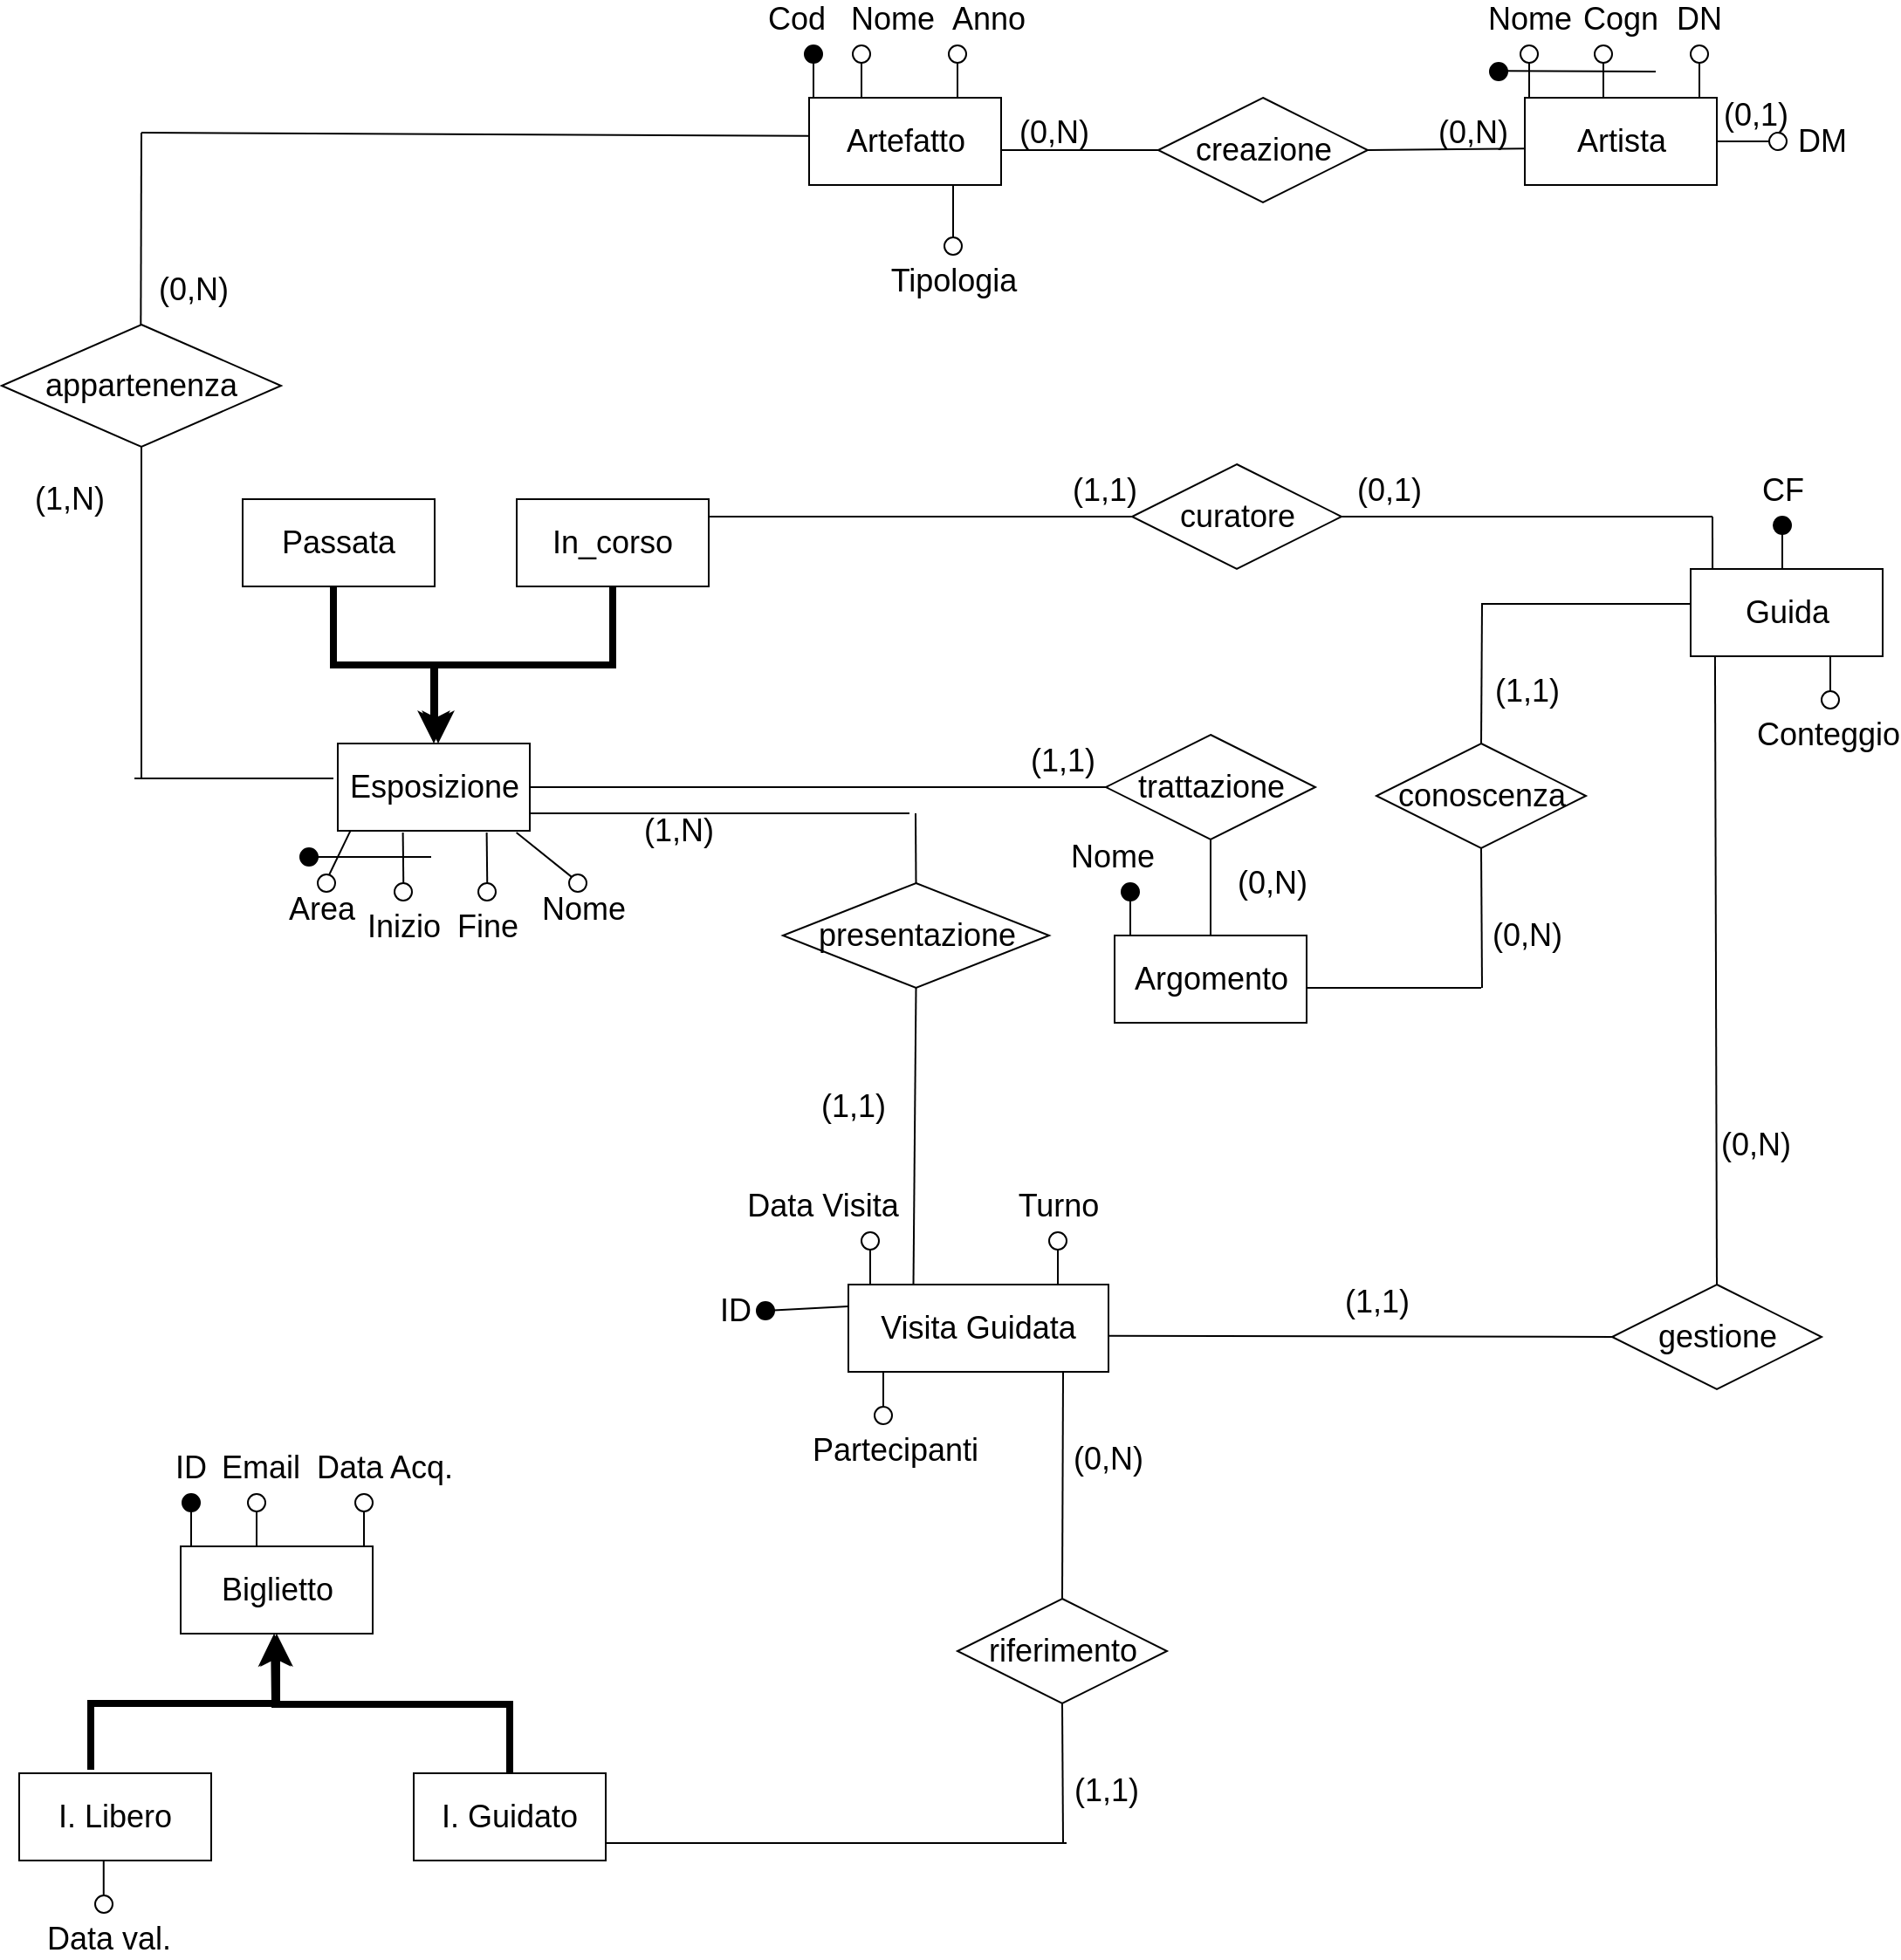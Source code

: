 <mxfile version="27.0.5">
  <diagram name="Pagina-1" id="COeQRHTQGuJaWE0zaVjj">
    <mxGraphModel dx="4198" dy="2100" grid="1" gridSize="10" guides="1" tooltips="1" connect="1" arrows="1" fold="1" page="1" pageScale="1" pageWidth="1169" pageHeight="1654" math="0" shadow="0">
      <root>
        <mxCell id="0" />
        <mxCell id="1" parent="0" />
        <mxCell id="VPmdxkoRCYv9EaFTGyUe-1" value="&lt;font style=&quot;font-size: 18px;&quot;&gt;Artefatto&lt;/font&gt;" style="whiteSpace=wrap;html=1;align=center;" parent="1" vertex="1">
          <mxGeometry x="-1847.5" y="90" width="110" height="50" as="geometry" />
        </mxCell>
        <mxCell id="VPmdxkoRCYv9EaFTGyUe-9" value="" style="endArrow=none;html=1;rounded=0;entryX=0.5;entryY=1;entryDx=0;entryDy=0;entryPerimeter=0;" parent="1" source="VPmdxkoRCYv9EaFTGyUe-26" edge="1">
          <mxGeometry width="50" height="50" relative="1" as="geometry">
            <mxPoint x="-1845" y="90" as="sourcePoint" />
            <mxPoint x="-1845" y="70" as="targetPoint" />
          </mxGeometry>
        </mxCell>
        <mxCell id="VPmdxkoRCYv9EaFTGyUe-10" value="&lt;font style=&quot;font-size: 18px;&quot;&gt;Cod&lt;/font&gt;" style="text;html=1;align=center;verticalAlign=middle;whiteSpace=wrap;rounded=0;" parent="1" vertex="1">
          <mxGeometry x="-1877.5" y="40" width="45" height="10" as="geometry" />
        </mxCell>
        <mxCell id="VPmdxkoRCYv9EaFTGyUe-11" value="" style="verticalLabelPosition=bottom;verticalAlign=top;html=1;shape=mxgraph.flowchart.on-page_reference;" parent="1" vertex="1">
          <mxGeometry x="-1822.5" y="60" width="10" height="10" as="geometry" />
        </mxCell>
        <mxCell id="VPmdxkoRCYv9EaFTGyUe-12" value="" style="endArrow=none;html=1;rounded=0;entryX=0.5;entryY=1;entryDx=0;entryDy=0;entryPerimeter=0;" parent="1" target="VPmdxkoRCYv9EaFTGyUe-11" edge="1">
          <mxGeometry width="50" height="50" relative="1" as="geometry">
            <mxPoint x="-1817.5" y="90" as="sourcePoint" />
            <mxPoint x="-1772.5" y="70" as="targetPoint" />
          </mxGeometry>
        </mxCell>
        <mxCell id="VPmdxkoRCYv9EaFTGyUe-13" value="&lt;font style=&quot;font-size: 18px;&quot;&gt;Nome&lt;/font&gt;" style="text;html=1;align=center;verticalAlign=middle;whiteSpace=wrap;rounded=0;" parent="1" vertex="1">
          <mxGeometry x="-1822.5" y="40" width="45" height="10" as="geometry" />
        </mxCell>
        <mxCell id="VPmdxkoRCYv9EaFTGyUe-14" value="" style="verticalLabelPosition=bottom;verticalAlign=top;html=1;shape=mxgraph.flowchart.on-page_reference;" parent="1" vertex="1">
          <mxGeometry x="-1767.5" y="60" width="10" height="10" as="geometry" />
        </mxCell>
        <mxCell id="VPmdxkoRCYv9EaFTGyUe-15" value="" style="endArrow=none;html=1;rounded=0;entryX=0.5;entryY=1;entryDx=0;entryDy=0;entryPerimeter=0;" parent="1" target="VPmdxkoRCYv9EaFTGyUe-14" edge="1">
          <mxGeometry width="50" height="50" relative="1" as="geometry">
            <mxPoint x="-1762.5" y="90" as="sourcePoint" />
            <mxPoint x="-1717.5" y="70" as="targetPoint" />
          </mxGeometry>
        </mxCell>
        <mxCell id="VPmdxkoRCYv9EaFTGyUe-16" value="&lt;font style=&quot;font-size: 18px;&quot;&gt;Anno&lt;/font&gt;" style="text;html=1;align=center;verticalAlign=middle;whiteSpace=wrap;rounded=0;" parent="1" vertex="1">
          <mxGeometry x="-1767.5" y="40" width="45" height="10" as="geometry" />
        </mxCell>
        <mxCell id="VPmdxkoRCYv9EaFTGyUe-28" value="" style="endArrow=none;html=1;rounded=0;entryX=0.5;entryY=1;entryDx=0;entryDy=0;entryPerimeter=0;" parent="1" target="VPmdxkoRCYv9EaFTGyUe-26" edge="1">
          <mxGeometry width="50" height="50" relative="1" as="geometry">
            <mxPoint x="-1845" y="90" as="sourcePoint" />
            <mxPoint x="-1845" y="70" as="targetPoint" />
          </mxGeometry>
        </mxCell>
        <mxCell id="VPmdxkoRCYv9EaFTGyUe-26" value="" style="verticalLabelPosition=bottom;verticalAlign=top;html=1;shape=mxgraph.flowchart.on-page_reference;fillColor=#000000;" parent="1" vertex="1">
          <mxGeometry x="-1850" y="60" width="10" height="10" as="geometry" />
        </mxCell>
        <mxCell id="VPmdxkoRCYv9EaFTGyUe-29" value="&lt;font style=&quot;font-size: 18px;&quot;&gt;Artista&lt;/font&gt;" style="whiteSpace=wrap;html=1;align=center;" parent="1" vertex="1">
          <mxGeometry x="-1437.5" y="90" width="110" height="50" as="geometry" />
        </mxCell>
        <mxCell id="VPmdxkoRCYv9EaFTGyUe-30" value="" style="endArrow=none;html=1;rounded=0;entryX=0.5;entryY=1;entryDx=0;entryDy=0;entryPerimeter=0;" parent="1" source="VPmdxkoRCYv9EaFTGyUe-39" edge="1">
          <mxGeometry width="50" height="50" relative="1" as="geometry">
            <mxPoint x="-1435" y="90" as="sourcePoint" />
            <mxPoint x="-1435" y="70" as="targetPoint" />
          </mxGeometry>
        </mxCell>
        <mxCell id="VPmdxkoRCYv9EaFTGyUe-31" value="&lt;font style=&quot;font-size: 18px;&quot;&gt;Nome&lt;/font&gt;" style="text;html=1;align=center;verticalAlign=middle;whiteSpace=wrap;rounded=0;" parent="1" vertex="1">
          <mxGeometry x="-1457.5" y="40" width="45" height="10" as="geometry" />
        </mxCell>
        <mxCell id="VPmdxkoRCYv9EaFTGyUe-32" value="" style="verticalLabelPosition=bottom;verticalAlign=top;html=1;shape=mxgraph.flowchart.on-page_reference;" parent="1" vertex="1">
          <mxGeometry x="-1397.5" y="60" width="10" height="10" as="geometry" />
        </mxCell>
        <mxCell id="VPmdxkoRCYv9EaFTGyUe-33" value="" style="endArrow=none;html=1;rounded=0;entryX=0.5;entryY=1;entryDx=0;entryDy=0;entryPerimeter=0;" parent="1" target="VPmdxkoRCYv9EaFTGyUe-32" edge="1">
          <mxGeometry width="50" height="50" relative="1" as="geometry">
            <mxPoint x="-1392.5" y="90" as="sourcePoint" />
            <mxPoint x="-1347.5" y="70" as="targetPoint" />
          </mxGeometry>
        </mxCell>
        <mxCell id="VPmdxkoRCYv9EaFTGyUe-34" value="&lt;font style=&quot;font-size: 18px;&quot;&gt;Cogn&lt;/font&gt;" style="text;html=1;align=center;verticalAlign=middle;whiteSpace=wrap;rounded=0;" parent="1" vertex="1">
          <mxGeometry x="-1405" y="40" width="45" height="10" as="geometry" />
        </mxCell>
        <mxCell id="VPmdxkoRCYv9EaFTGyUe-35" value="" style="verticalLabelPosition=bottom;verticalAlign=top;html=1;shape=mxgraph.flowchart.on-page_reference;" parent="1" vertex="1">
          <mxGeometry x="-1342.5" y="60" width="10" height="10" as="geometry" />
        </mxCell>
        <mxCell id="VPmdxkoRCYv9EaFTGyUe-36" value="" style="endArrow=none;html=1;rounded=0;entryX=0.5;entryY=1;entryDx=0;entryDy=0;entryPerimeter=0;" parent="1" target="VPmdxkoRCYv9EaFTGyUe-35" edge="1">
          <mxGeometry width="50" height="50" relative="1" as="geometry">
            <mxPoint x="-1337.5" y="90" as="sourcePoint" />
            <mxPoint x="-1292.5" y="70" as="targetPoint" />
          </mxGeometry>
        </mxCell>
        <mxCell id="VPmdxkoRCYv9EaFTGyUe-37" value="&lt;font style=&quot;font-size: 18px;&quot;&gt;DN&lt;/font&gt;" style="text;html=1;align=center;verticalAlign=middle;whiteSpace=wrap;rounded=0;" parent="1" vertex="1">
          <mxGeometry x="-1360" y="40" width="45" height="10" as="geometry" />
        </mxCell>
        <mxCell id="VPmdxkoRCYv9EaFTGyUe-38" value="" style="endArrow=none;html=1;rounded=0;entryX=0.5;entryY=1;entryDx=0;entryDy=0;entryPerimeter=0;" parent="1" target="VPmdxkoRCYv9EaFTGyUe-39" edge="1">
          <mxGeometry width="50" height="50" relative="1" as="geometry">
            <mxPoint x="-1435" y="90" as="sourcePoint" />
            <mxPoint x="-1435" y="70" as="targetPoint" />
          </mxGeometry>
        </mxCell>
        <mxCell id="VPmdxkoRCYv9EaFTGyUe-39" value="" style="verticalLabelPosition=bottom;verticalAlign=top;html=1;shape=mxgraph.flowchart.on-page_reference;fillColor=#FFFFFF;" parent="1" vertex="1">
          <mxGeometry x="-1440" y="60" width="10" height="10" as="geometry" />
        </mxCell>
        <mxCell id="VPmdxkoRCYv9EaFTGyUe-52" value="" style="endArrow=none;html=1;rounded=0;exitX=1;exitY=0.5;exitDx=0;exitDy=0;" parent="1" source="VPmdxkoRCYv9EaFTGyUe-51" edge="1">
          <mxGeometry width="50" height="50" relative="1" as="geometry">
            <mxPoint x="-1275" y="120" as="sourcePoint" />
            <mxPoint x="-1297.5" y="115" as="targetPoint" />
          </mxGeometry>
        </mxCell>
        <mxCell id="VPmdxkoRCYv9EaFTGyUe-53" value="&lt;font style=&quot;font-size: 18px;&quot;&gt;DM&lt;/font&gt;" style="text;html=1;align=center;verticalAlign=middle;whiteSpace=wrap;rounded=0;" parent="1" vertex="1">
          <mxGeometry x="-1287.5" y="110" width="40" height="10" as="geometry" />
        </mxCell>
        <mxCell id="VPmdxkoRCYv9EaFTGyUe-54" value="" style="endArrow=none;html=1;rounded=0;exitX=1;exitY=0.5;exitDx=0;exitDy=0;" parent="1" source="VPmdxkoRCYv9EaFTGyUe-29" target="VPmdxkoRCYv9EaFTGyUe-51" edge="1">
          <mxGeometry width="50" height="50" relative="1" as="geometry">
            <mxPoint x="-1327.5" y="115" as="sourcePoint" />
            <mxPoint x="-1297.5" y="115" as="targetPoint" />
          </mxGeometry>
        </mxCell>
        <mxCell id="VPmdxkoRCYv9EaFTGyUe-51" value="" style="verticalLabelPosition=bottom;verticalAlign=top;html=1;shape=mxgraph.flowchart.on-page_reference;" parent="1" vertex="1">
          <mxGeometry x="-1297.5" y="110" width="10" height="10" as="geometry" />
        </mxCell>
        <mxCell id="VPmdxkoRCYv9EaFTGyUe-55" value="" style="endArrow=none;html=1;rounded=0;" parent="1" edge="1">
          <mxGeometry width="50" height="50" relative="1" as="geometry">
            <mxPoint x="-1448.75" y="74.58" as="sourcePoint" />
            <mxPoint x="-1362.5" y="75" as="targetPoint" />
          </mxGeometry>
        </mxCell>
        <mxCell id="VPmdxkoRCYv9EaFTGyUe-56" value="" style="verticalLabelPosition=bottom;verticalAlign=top;html=1;shape=mxgraph.flowchart.on-page_reference;fillColor=#000000;" parent="1" vertex="1">
          <mxGeometry x="-1457.5" y="70" width="10" height="10" as="geometry" />
        </mxCell>
        <mxCell id="VPmdxkoRCYv9EaFTGyUe-57" value="" style="endArrow=none;html=1;rounded=0;entryX=0;entryY=0.5;entryDx=0;entryDy=0;" parent="1" target="VPmdxkoRCYv9EaFTGyUe-59" edge="1">
          <mxGeometry width="50" height="50" relative="1" as="geometry">
            <mxPoint x="-1737.5" y="120" as="sourcePoint" />
            <mxPoint x="-1647.5" y="120" as="targetPoint" />
          </mxGeometry>
        </mxCell>
        <mxCell id="VPmdxkoRCYv9EaFTGyUe-58" value="" style="endArrow=none;html=1;rounded=0;exitX=1;exitY=0.5;exitDx=0;exitDy=0;" parent="1" source="VPmdxkoRCYv9EaFTGyUe-59" edge="1">
          <mxGeometry width="50" height="50" relative="1" as="geometry">
            <mxPoint x="-1527.5" y="119" as="sourcePoint" />
            <mxPoint x="-1437.5" y="119.17" as="targetPoint" />
          </mxGeometry>
        </mxCell>
        <mxCell id="VPmdxkoRCYv9EaFTGyUe-59" value="&lt;font style=&quot;font-size: 18px;&quot;&gt;creazione&lt;/font&gt;" style="shape=rhombus;perimeter=rhombusPerimeter;whiteSpace=wrap;html=1;align=center;" parent="1" vertex="1">
          <mxGeometry x="-1647.5" y="90" width="120" height="60" as="geometry" />
        </mxCell>
        <mxCell id="VPmdxkoRCYv9EaFTGyUe-70" value="&lt;font style=&quot;font-size: 18px;&quot;&gt;(0,N)&lt;/font&gt;" style="text;html=1;align=center;verticalAlign=middle;whiteSpace=wrap;rounded=0;" parent="1" vertex="1">
          <mxGeometry x="-1727.5" y="100" width="40" height="20" as="geometry" />
        </mxCell>
        <mxCell id="VPmdxkoRCYv9EaFTGyUe-71" value="&lt;font style=&quot;font-size: 18px;&quot;&gt;(0,N)&lt;/font&gt;" style="text;html=1;align=center;verticalAlign=middle;whiteSpace=wrap;rounded=0;" parent="1" vertex="1">
          <mxGeometry x="-1487.5" y="100" width="40" height="20" as="geometry" />
        </mxCell>
        <mxCell id="VPmdxkoRCYv9EaFTGyUe-138" value="&lt;span style=&quot;font-size: 18px;&quot;&gt;Esposizione&lt;/span&gt;" style="whiteSpace=wrap;html=1;align=center;" parent="1" vertex="1">
          <mxGeometry x="-2117.5" y="460" width="110" height="50" as="geometry" />
        </mxCell>
        <mxCell id="VPmdxkoRCYv9EaFTGyUe-184" value="" style="endArrow=none;html=1;rounded=0;entryX=0.617;entryY=-0.019;entryDx=0;entryDy=0;entryPerimeter=0;" parent="1" edge="1">
          <mxGeometry width="50" height="50" relative="1" as="geometry">
            <mxPoint x="-2080.196" y="510.95" as="sourcePoint" />
            <mxPoint x="-2079.88" y="540" as="targetPoint" />
          </mxGeometry>
        </mxCell>
        <mxCell id="VPmdxkoRCYv9EaFTGyUe-186" value="" style="verticalLabelPosition=bottom;verticalAlign=top;html=1;shape=mxgraph.flowchart.on-page_reference;fillColor=#FFFFFF;" parent="1" vertex="1">
          <mxGeometry x="-2085" y="540" width="10" height="10" as="geometry" />
        </mxCell>
        <mxCell id="VPmdxkoRCYv9EaFTGyUe-207" value="" style="endArrow=none;html=1;rounded=0;entryX=0.5;entryY=1;entryDx=0;entryDy=0;entryPerimeter=0;" parent="1" source="VPmdxkoRCYv9EaFTGyUe-216" edge="1">
          <mxGeometry width="50" height="50" relative="1" as="geometry">
            <mxPoint x="-1290" y="360" as="sourcePoint" />
            <mxPoint x="-1290" y="340" as="targetPoint" />
          </mxGeometry>
        </mxCell>
        <mxCell id="VPmdxkoRCYv9EaFTGyUe-208" value="&lt;span style=&quot;font-size: 18px;&quot;&gt;CF&lt;/span&gt;" style="text;html=1;align=center;verticalAlign=middle;whiteSpace=wrap;rounded=0;" parent="1" vertex="1">
          <mxGeometry x="-1312.5" y="310" width="45" height="10" as="geometry" />
        </mxCell>
        <mxCell id="VPmdxkoRCYv9EaFTGyUe-215" value="" style="endArrow=none;html=1;rounded=0;entryX=0.5;entryY=1;entryDx=0;entryDy=0;entryPerimeter=0;" parent="1" target="VPmdxkoRCYv9EaFTGyUe-216" edge="1">
          <mxGeometry width="50" height="50" relative="1" as="geometry">
            <mxPoint x="-1290" y="360" as="sourcePoint" />
            <mxPoint x="-1290" y="340" as="targetPoint" />
          </mxGeometry>
        </mxCell>
        <mxCell id="VPmdxkoRCYv9EaFTGyUe-216" value="" style="verticalLabelPosition=bottom;verticalAlign=top;html=1;shape=mxgraph.flowchart.on-page_reference;fillColor=#000000;" parent="1" vertex="1">
          <mxGeometry x="-1295" y="330" width="10" height="10" as="geometry" />
        </mxCell>
        <mxCell id="VPmdxkoRCYv9EaFTGyUe-228" value="&lt;span style=&quot;font-size: 18px;&quot;&gt;Guida&lt;/span&gt;" style="whiteSpace=wrap;html=1;align=center;" parent="1" vertex="1">
          <mxGeometry x="-1342.5" y="360" width="110" height="50" as="geometry" />
        </mxCell>
        <mxCell id="VPmdxkoRCYv9EaFTGyUe-236" value="" style="verticalLabelPosition=bottom;verticalAlign=top;html=1;shape=mxgraph.flowchart.on-page_reference;" parent="1" vertex="1">
          <mxGeometry x="-1267.5" y="430" width="10" height="10" as="geometry" />
        </mxCell>
        <mxCell id="VPmdxkoRCYv9EaFTGyUe-237" value="" style="endArrow=none;html=1;rounded=0;entryX=0.5;entryY=0;entryDx=0;entryDy=0;entryPerimeter=0;" parent="1" target="VPmdxkoRCYv9EaFTGyUe-236" edge="1">
          <mxGeometry width="50" height="50" relative="1" as="geometry">
            <mxPoint x="-1262.5" y="410" as="sourcePoint" />
            <mxPoint x="-1216.5" y="440" as="targetPoint" />
          </mxGeometry>
        </mxCell>
        <mxCell id="VPmdxkoRCYv9EaFTGyUe-238" value="&lt;span style=&quot;font-size: 18px;&quot;&gt;Conteggio&lt;/span&gt;" style="text;html=1;align=center;verticalAlign=middle;whiteSpace=wrap;rounded=0;" parent="1" vertex="1">
          <mxGeometry x="-1286.5" y="450" width="45" height="10" as="geometry" />
        </mxCell>
        <mxCell id="VPmdxkoRCYv9EaFTGyUe-243" value="&lt;span style=&quot;font-size: 18px;&quot;&gt;Argomento&lt;/span&gt;" style="whiteSpace=wrap;html=1;align=center;" parent="1" vertex="1">
          <mxGeometry x="-1672.5" y="570" width="110" height="50" as="geometry" />
        </mxCell>
        <mxCell id="VPmdxkoRCYv9EaFTGyUe-246" value="" style="verticalLabelPosition=bottom;verticalAlign=top;html=1;shape=mxgraph.flowchart.on-page_reference;fillColor=#000000;" parent="1" vertex="1">
          <mxGeometry x="-1668.5" y="540" width="10" height="10" as="geometry" />
        </mxCell>
        <mxCell id="VPmdxkoRCYv9EaFTGyUe-247" value="" style="endArrow=none;html=1;rounded=0;entryX=0.5;entryY=1;entryDx=0;entryDy=0;entryPerimeter=0;" parent="1" target="VPmdxkoRCYv9EaFTGyUe-246" edge="1">
          <mxGeometry width="50" height="50" relative="1" as="geometry">
            <mxPoint x="-1663.5" y="570" as="sourcePoint" />
            <mxPoint x="-1618.5" y="550" as="targetPoint" />
          </mxGeometry>
        </mxCell>
        <mxCell id="VPmdxkoRCYv9EaFTGyUe-248" value="&lt;font style=&quot;font-size: 18px;&quot;&gt;Nome&lt;/font&gt;" style="text;html=1;align=center;verticalAlign=middle;whiteSpace=wrap;rounded=0;" parent="1" vertex="1">
          <mxGeometry x="-1696.5" y="520" width="45" height="10" as="geometry" />
        </mxCell>
        <mxCell id="VPmdxkoRCYv9EaFTGyUe-258" value="" style="endArrow=none;html=1;rounded=0;entryX=0;entryY=0.5;entryDx=0;entryDy=0;exitX=1;exitY=0.5;exitDx=0;exitDy=0;" parent="1" source="VPmdxkoRCYv9EaFTGyUe-138" target="VPmdxkoRCYv9EaFTGyUe-260" edge="1">
          <mxGeometry width="50" height="50" relative="1" as="geometry">
            <mxPoint x="-1972.5" y="600" as="sourcePoint" />
            <mxPoint x="-1882.5" y="600" as="targetPoint" />
          </mxGeometry>
        </mxCell>
        <mxCell id="VPmdxkoRCYv9EaFTGyUe-259" value="" style="endArrow=none;html=1;rounded=0;exitX=0.5;exitY=1;exitDx=0;exitDy=0;entryX=0.5;entryY=0;entryDx=0;entryDy=0;" parent="1" source="VPmdxkoRCYv9EaFTGyUe-260" target="VPmdxkoRCYv9EaFTGyUe-243" edge="1">
          <mxGeometry width="50" height="50" relative="1" as="geometry">
            <mxPoint x="-1762.5" y="599" as="sourcePoint" />
            <mxPoint x="-1672.5" y="600" as="targetPoint" />
          </mxGeometry>
        </mxCell>
        <mxCell id="VPmdxkoRCYv9EaFTGyUe-260" value="&lt;span style=&quot;font-size: 18px;&quot;&gt;trattazione&lt;/span&gt;" style="shape=rhombus;perimeter=rhombusPerimeter;whiteSpace=wrap;html=1;align=center;" parent="1" vertex="1">
          <mxGeometry x="-1677.5" y="455" width="120" height="60" as="geometry" />
        </mxCell>
        <mxCell id="VPmdxkoRCYv9EaFTGyUe-261" value="&lt;font style=&quot;font-size: 18px;&quot;&gt;(1,1)&lt;/font&gt;" style="text;html=1;align=center;verticalAlign=middle;whiteSpace=wrap;rounded=0;" parent="1" vertex="1">
          <mxGeometry x="-1722.5" y="460" width="40" height="20" as="geometry" />
        </mxCell>
        <mxCell id="VPmdxkoRCYv9EaFTGyUe-262" value="&lt;font style=&quot;font-size: 18px;&quot;&gt;(0,N)&lt;/font&gt;" style="text;html=1;align=center;verticalAlign=middle;whiteSpace=wrap;rounded=0;" parent="1" vertex="1">
          <mxGeometry x="-1602.5" y="530" width="40" height="20" as="geometry" />
        </mxCell>
        <mxCell id="VPmdxkoRCYv9EaFTGyUe-263" value="&lt;span style=&quot;font-size: 18px;&quot;&gt;conoscenza&lt;/span&gt;" style="shape=rhombus;perimeter=rhombusPerimeter;whiteSpace=wrap;html=1;align=center;" parent="1" vertex="1">
          <mxGeometry x="-1522.5" y="460" width="120" height="60" as="geometry" />
        </mxCell>
        <mxCell id="VPmdxkoRCYv9EaFTGyUe-264" value="" style="endArrow=none;html=1;rounded=0;exitX=0.5;exitY=0;exitDx=0;exitDy=0;" parent="1" source="VPmdxkoRCYv9EaFTGyUe-263" edge="1">
          <mxGeometry width="50" height="50" relative="1" as="geometry">
            <mxPoint x="-1514" y="400" as="sourcePoint" />
            <mxPoint x="-1462" y="380" as="targetPoint" />
          </mxGeometry>
        </mxCell>
        <mxCell id="VPmdxkoRCYv9EaFTGyUe-265" value="&lt;font style=&quot;font-size: 18px;&quot;&gt;(1,1)&lt;/font&gt;" style="text;html=1;align=center;verticalAlign=middle;whiteSpace=wrap;rounded=0;" parent="1" vertex="1">
          <mxGeometry x="-1456.5" y="420" width="40" height="20" as="geometry" />
        </mxCell>
        <mxCell id="VPmdxkoRCYv9EaFTGyUe-266" value="" style="endArrow=none;html=1;rounded=0;exitX=0.5;exitY=0;exitDx=0;exitDy=0;entryX=0.5;entryY=1;entryDx=0;entryDy=0;" parent="1" target="VPmdxkoRCYv9EaFTGyUe-263" edge="1">
          <mxGeometry width="50" height="50" relative="1" as="geometry">
            <mxPoint x="-1462" y="600" as="sourcePoint" />
            <mxPoint x="-1462" y="520" as="targetPoint" />
          </mxGeometry>
        </mxCell>
        <mxCell id="VPmdxkoRCYv9EaFTGyUe-267" value="&lt;font style=&quot;font-size: 18px;&quot;&gt;(0,N)&lt;/font&gt;" style="text;html=1;align=center;verticalAlign=middle;whiteSpace=wrap;rounded=0;" parent="1" vertex="1">
          <mxGeometry x="-1456.5" y="560" width="40" height="20" as="geometry" />
        </mxCell>
        <mxCell id="VPmdxkoRCYv9EaFTGyUe-268" value="" style="endArrow=none;html=1;rounded=0;" parent="1" edge="1">
          <mxGeometry width="50" height="50" relative="1" as="geometry">
            <mxPoint x="-1462.5" y="380" as="sourcePoint" />
            <mxPoint x="-1342.5" y="380" as="targetPoint" />
          </mxGeometry>
        </mxCell>
        <mxCell id="VPmdxkoRCYv9EaFTGyUe-269" value="" style="endArrow=none;html=1;rounded=0;" parent="1" edge="1">
          <mxGeometry width="50" height="50" relative="1" as="geometry">
            <mxPoint x="-1562.5" y="600" as="sourcePoint" />
            <mxPoint x="-1462.5" y="600" as="targetPoint" />
          </mxGeometry>
        </mxCell>
        <mxCell id="VPmdxkoRCYv9EaFTGyUe-277" value="&lt;span style=&quot;font-size: 18px;&quot;&gt;Visita Guidata&lt;/span&gt;" style="whiteSpace=wrap;html=1;align=center;" parent="1" vertex="1">
          <mxGeometry x="-1825" y="770" width="149" height="50" as="geometry" />
        </mxCell>
        <mxCell id="VPmdxkoRCYv9EaFTGyUe-280" value="" style="verticalLabelPosition=bottom;verticalAlign=top;html=1;shape=mxgraph.flowchart.on-page_reference;" parent="1" vertex="1">
          <mxGeometry x="-1817.5" y="740" width="10" height="10" as="geometry" />
        </mxCell>
        <mxCell id="VPmdxkoRCYv9EaFTGyUe-281" value="" style="endArrow=none;html=1;rounded=0;entryX=0.5;entryY=1;entryDx=0;entryDy=0;entryPerimeter=0;" parent="1" target="VPmdxkoRCYv9EaFTGyUe-280" edge="1">
          <mxGeometry width="50" height="50" relative="1" as="geometry">
            <mxPoint x="-1812.5" y="770" as="sourcePoint" />
            <mxPoint x="-1767.5" y="750" as="targetPoint" />
          </mxGeometry>
        </mxCell>
        <mxCell id="VPmdxkoRCYv9EaFTGyUe-282" value="&lt;font style=&quot;font-size: 18px;&quot;&gt;Data Visita&lt;/font&gt;" style="text;html=1;align=center;verticalAlign=middle;whiteSpace=wrap;rounded=0;" parent="1" vertex="1">
          <mxGeometry x="-1886" y="720" width="92.5" height="10" as="geometry" />
        </mxCell>
        <mxCell id="VPmdxkoRCYv9EaFTGyUe-283" value="" style="verticalLabelPosition=bottom;verticalAlign=top;html=1;shape=mxgraph.flowchart.on-page_reference;" parent="1" vertex="1">
          <mxGeometry x="-1710" y="740" width="10" height="10" as="geometry" />
        </mxCell>
        <mxCell id="VPmdxkoRCYv9EaFTGyUe-284" value="" style="endArrow=none;html=1;rounded=0;entryX=0.5;entryY=1;entryDx=0;entryDy=0;entryPerimeter=0;" parent="1" target="VPmdxkoRCYv9EaFTGyUe-283" edge="1">
          <mxGeometry width="50" height="50" relative="1" as="geometry">
            <mxPoint x="-1705" y="770" as="sourcePoint" />
            <mxPoint x="-1660" y="750" as="targetPoint" />
          </mxGeometry>
        </mxCell>
        <mxCell id="VPmdxkoRCYv9EaFTGyUe-285" value="&lt;span style=&quot;font-size: 18px;&quot;&gt;Turno&lt;/span&gt;" style="text;html=1;align=center;verticalAlign=middle;whiteSpace=wrap;rounded=0;" parent="1" vertex="1">
          <mxGeometry x="-1727.5" y="720" width="45" height="10" as="geometry" />
        </mxCell>
        <mxCell id="VPmdxkoRCYv9EaFTGyUe-288" value="" style="verticalLabelPosition=bottom;verticalAlign=top;html=1;shape=mxgraph.flowchart.on-page_reference;" parent="1" vertex="1">
          <mxGeometry x="-1810" y="840" width="10" height="10" as="geometry" />
        </mxCell>
        <mxCell id="VPmdxkoRCYv9EaFTGyUe-289" value="" style="endArrow=none;html=1;rounded=0;entryX=0.5;entryY=0;entryDx=0;entryDy=0;entryPerimeter=0;" parent="1" target="VPmdxkoRCYv9EaFTGyUe-288" edge="1">
          <mxGeometry width="50" height="50" relative="1" as="geometry">
            <mxPoint x="-1805" y="820" as="sourcePoint" />
            <mxPoint x="-1760" y="850" as="targetPoint" />
          </mxGeometry>
        </mxCell>
        <mxCell id="VPmdxkoRCYv9EaFTGyUe-290" value="&lt;span style=&quot;font-size: 18px;&quot;&gt;Partecipanti&lt;/span&gt;" style="text;html=1;align=center;verticalAlign=middle;whiteSpace=wrap;rounded=0;" parent="1" vertex="1">
          <mxGeometry x="-1852.5" y="860" width="107.5" height="10" as="geometry" />
        </mxCell>
        <mxCell id="VPmdxkoRCYv9EaFTGyUe-291" value="&lt;font style=&quot;font-size: 18px;&quot;&gt;gestione&lt;/font&gt;" style="shape=rhombus;perimeter=rhombusPerimeter;whiteSpace=wrap;html=1;align=center;" parent="1" vertex="1">
          <mxGeometry x="-1387.5" y="770" width="120" height="60" as="geometry" />
        </mxCell>
        <mxCell id="VPmdxkoRCYv9EaFTGyUe-292" value="" style="endArrow=none;html=1;rounded=0;exitX=0.5;exitY=0;exitDx=0;exitDy=0;entryX=0.127;entryY=1.004;entryDx=0;entryDy=0;entryPerimeter=0;" parent="1" source="VPmdxkoRCYv9EaFTGyUe-291" target="VPmdxkoRCYv9EaFTGyUe-228" edge="1">
          <mxGeometry width="50" height="50" relative="1" as="geometry">
            <mxPoint x="-1379" y="670" as="sourcePoint" />
            <mxPoint x="-1327" y="650" as="targetPoint" />
          </mxGeometry>
        </mxCell>
        <mxCell id="VPmdxkoRCYv9EaFTGyUe-293" value="&lt;span style=&quot;font-size: 18px;&quot;&gt;(0,N)&lt;/span&gt;" style="text;html=1;align=center;verticalAlign=middle;whiteSpace=wrap;rounded=0;" parent="1" vertex="1">
          <mxGeometry x="-1325" y="680" width="40" height="20" as="geometry" />
        </mxCell>
        <mxCell id="VPmdxkoRCYv9EaFTGyUe-294" value="" style="endArrow=none;html=1;rounded=0;entryX=0;entryY=0.5;entryDx=0;entryDy=0;exitX=0.998;exitY=0.588;exitDx=0;exitDy=0;exitPerimeter=0;" parent="1" source="VPmdxkoRCYv9EaFTGyUe-277" target="VPmdxkoRCYv9EaFTGyUe-291" edge="1">
          <mxGeometry width="50" height="50" relative="1" as="geometry">
            <mxPoint x="-1622.5" y="790" as="sourcePoint" />
            <mxPoint x="-1387.5" y="740" as="targetPoint" />
          </mxGeometry>
        </mxCell>
        <mxCell id="VPmdxkoRCYv9EaFTGyUe-295" value="&lt;font style=&quot;font-size: 18px;&quot;&gt;(1,1)&lt;/font&gt;" style="text;html=1;align=center;verticalAlign=middle;whiteSpace=wrap;rounded=0;" parent="1" vertex="1">
          <mxGeometry x="-1542.5" y="770" width="40" height="20" as="geometry" />
        </mxCell>
        <mxCell id="VPmdxkoRCYv9EaFTGyUe-296" value="&lt;span style=&quot;font-size: 18px;&quot;&gt;presentazione&lt;/span&gt;" style="shape=rhombus;perimeter=rhombusPerimeter;whiteSpace=wrap;html=1;align=center;" parent="1" vertex="1">
          <mxGeometry x="-1862.5" y="540" width="152.5" height="60" as="geometry" />
        </mxCell>
        <mxCell id="VPmdxkoRCYv9EaFTGyUe-299" value="" style="endArrow=none;html=1;rounded=0;exitX=0.25;exitY=0;exitDx=0;exitDy=0;entryX=0.5;entryY=1;entryDx=0;entryDy=0;" parent="1" source="VPmdxkoRCYv9EaFTGyUe-277" target="VPmdxkoRCYv9EaFTGyUe-296" edge="1">
          <mxGeometry width="50" height="50" relative="1" as="geometry">
            <mxPoint x="-1952" y="880" as="sourcePoint" />
            <mxPoint x="-1952.5" y="800" as="targetPoint" />
          </mxGeometry>
        </mxCell>
        <mxCell id="VPmdxkoRCYv9EaFTGyUe-300" value="&lt;font style=&quot;font-size: 18px;&quot;&gt;(1,1)&lt;/font&gt;" style="text;html=1;align=center;verticalAlign=middle;whiteSpace=wrap;rounded=0;" parent="1" vertex="1">
          <mxGeometry x="-1842.5" y="658" width="40" height="20" as="geometry" />
        </mxCell>
        <mxCell id="VPmdxkoRCYv9EaFTGyUe-307" value="" style="verticalLabelPosition=bottom;verticalAlign=top;html=1;shape=mxgraph.flowchart.on-page_reference;fillColor=#000000;" parent="1" vertex="1">
          <mxGeometry x="-1877.5" y="780" width="10" height="10" as="geometry" />
        </mxCell>
        <mxCell id="VPmdxkoRCYv9EaFTGyUe-310" value="&lt;font style=&quot;font-size: 18px;&quot;&gt;riferimento&lt;/font&gt;" style="shape=rhombus;perimeter=rhombusPerimeter;whiteSpace=wrap;html=1;align=center;" parent="1" vertex="1">
          <mxGeometry x="-1762.5" y="950" width="120" height="60" as="geometry" />
        </mxCell>
        <mxCell id="VPmdxkoRCYv9EaFTGyUe-311" value="" style="endArrow=none;html=1;rounded=0;exitX=0.5;exitY=0;exitDx=0;exitDy=0;" parent="1" source="VPmdxkoRCYv9EaFTGyUe-310" edge="1">
          <mxGeometry width="50" height="50" relative="1" as="geometry">
            <mxPoint x="-1754" y="840" as="sourcePoint" />
            <mxPoint x="-1702" y="820" as="targetPoint" />
          </mxGeometry>
        </mxCell>
        <mxCell id="VPmdxkoRCYv9EaFTGyUe-312" value="&lt;font style=&quot;font-size: 18px;&quot;&gt;(0,N)&lt;/font&gt;" style="text;html=1;align=center;verticalAlign=middle;whiteSpace=wrap;rounded=0;" parent="1" vertex="1">
          <mxGeometry x="-1696.5" y="860" width="40" height="20" as="geometry" />
        </mxCell>
        <mxCell id="VPmdxkoRCYv9EaFTGyUe-313" value="" style="endArrow=none;html=1;rounded=0;entryX=0.5;entryY=1;entryDx=0;entryDy=0;" parent="1" target="VPmdxkoRCYv9EaFTGyUe-310" edge="1">
          <mxGeometry width="50" height="50" relative="1" as="geometry">
            <mxPoint x="-1702" y="1090" as="sourcePoint" />
            <mxPoint x="-1702" y="960" as="targetPoint" />
          </mxGeometry>
        </mxCell>
        <mxCell id="VPmdxkoRCYv9EaFTGyUe-314" value="&lt;font style=&quot;font-size: 18px;&quot;&gt;(1,1)&lt;/font&gt;" style="text;html=1;align=center;verticalAlign=middle;whiteSpace=wrap;rounded=0;" parent="1" vertex="1">
          <mxGeometry x="-1697.5" y="1050" width="40" height="20" as="geometry" />
        </mxCell>
        <mxCell id="VPmdxkoRCYv9EaFTGyUe-315" value="&lt;span style=&quot;font-size: 18px;&quot;&gt;I. Guidato&lt;/span&gt;" style="whiteSpace=wrap;html=1;align=center;" parent="1" vertex="1">
          <mxGeometry x="-2074" y="1050" width="110" height="50" as="geometry" />
        </mxCell>
        <mxCell id="VPmdxkoRCYv9EaFTGyUe-316" value="&lt;span style=&quot;font-size: 18px;&quot;&gt;I. Libero&lt;/span&gt;" style="whiteSpace=wrap;html=1;align=center;" parent="1" vertex="1">
          <mxGeometry x="-2300" y="1050" width="110" height="50" as="geometry" />
        </mxCell>
        <mxCell id="VPmdxkoRCYv9EaFTGyUe-328" value="&lt;span style=&quot;font-size: 18px;&quot;&gt;Biglietto&lt;/span&gt;" style="whiteSpace=wrap;html=1;align=center;" parent="1" vertex="1">
          <mxGeometry x="-2207.5" y="920" width="110" height="50" as="geometry" />
        </mxCell>
        <mxCell id="VPmdxkoRCYv9EaFTGyUe-329" value="" style="endArrow=none;html=1;rounded=0;entryX=0.5;entryY=1;entryDx=0;entryDy=0;entryPerimeter=0;" parent="1" source="VPmdxkoRCYv9EaFTGyUe-338" edge="1">
          <mxGeometry width="50" height="50" relative="1" as="geometry">
            <mxPoint x="-2201.5" y="920" as="sourcePoint" />
            <mxPoint x="-2201.5" y="900" as="targetPoint" />
          </mxGeometry>
        </mxCell>
        <mxCell id="VPmdxkoRCYv9EaFTGyUe-330" value="&lt;span style=&quot;font-size: 18px;&quot;&gt;ID&lt;/span&gt;" style="text;html=1;align=center;verticalAlign=middle;whiteSpace=wrap;rounded=0;" parent="1" vertex="1">
          <mxGeometry x="-2224" y="870" width="45" height="10" as="geometry" />
        </mxCell>
        <mxCell id="VPmdxkoRCYv9EaFTGyUe-331" value="" style="verticalLabelPosition=bottom;verticalAlign=top;html=1;shape=mxgraph.flowchart.on-page_reference;" parent="1" vertex="1">
          <mxGeometry x="-2169" y="890" width="10" height="10" as="geometry" />
        </mxCell>
        <mxCell id="VPmdxkoRCYv9EaFTGyUe-332" value="" style="endArrow=none;html=1;rounded=0;entryX=0.5;entryY=1;entryDx=0;entryDy=0;entryPerimeter=0;" parent="1" target="VPmdxkoRCYv9EaFTGyUe-331" edge="1">
          <mxGeometry width="50" height="50" relative="1" as="geometry">
            <mxPoint x="-2164" y="920" as="sourcePoint" />
            <mxPoint x="-2119" y="900" as="targetPoint" />
          </mxGeometry>
        </mxCell>
        <mxCell id="VPmdxkoRCYv9EaFTGyUe-333" value="&lt;span style=&quot;font-size: 18px;&quot;&gt;Email&lt;/span&gt;" style="text;html=1;align=center;verticalAlign=middle;whiteSpace=wrap;rounded=0;" parent="1" vertex="1">
          <mxGeometry x="-2184" y="870" width="45" height="10" as="geometry" />
        </mxCell>
        <mxCell id="VPmdxkoRCYv9EaFTGyUe-334" value="" style="verticalLabelPosition=bottom;verticalAlign=top;html=1;shape=mxgraph.flowchart.on-page_reference;" parent="1" vertex="1">
          <mxGeometry x="-2107.5" y="890" width="10" height="10" as="geometry" />
        </mxCell>
        <mxCell id="VPmdxkoRCYv9EaFTGyUe-335" value="" style="endArrow=none;html=1;rounded=0;entryX=0.5;entryY=1;entryDx=0;entryDy=0;entryPerimeter=0;" parent="1" target="VPmdxkoRCYv9EaFTGyUe-334" edge="1">
          <mxGeometry width="50" height="50" relative="1" as="geometry">
            <mxPoint x="-2102.5" y="920" as="sourcePoint" />
            <mxPoint x="-2057.5" y="900" as="targetPoint" />
          </mxGeometry>
        </mxCell>
        <mxCell id="VPmdxkoRCYv9EaFTGyUe-336" value="&lt;font style=&quot;font-size: 18px;&quot;&gt;Data Acq.&lt;/font&gt;" style="text;html=1;align=center;verticalAlign=middle;whiteSpace=wrap;rounded=0;" parent="1" vertex="1">
          <mxGeometry x="-2139" y="870" width="96.5" height="10" as="geometry" />
        </mxCell>
        <mxCell id="VPmdxkoRCYv9EaFTGyUe-337" value="" style="endArrow=none;html=1;rounded=0;entryX=0.5;entryY=1;entryDx=0;entryDy=0;entryPerimeter=0;" parent="1" target="VPmdxkoRCYv9EaFTGyUe-338" edge="1">
          <mxGeometry width="50" height="50" relative="1" as="geometry">
            <mxPoint x="-2201.5" y="920" as="sourcePoint" />
            <mxPoint x="-2201.5" y="900" as="targetPoint" />
          </mxGeometry>
        </mxCell>
        <mxCell id="VPmdxkoRCYv9EaFTGyUe-338" value="" style="verticalLabelPosition=bottom;verticalAlign=top;html=1;shape=mxgraph.flowchart.on-page_reference;fillColor=#000000;" parent="1" vertex="1">
          <mxGeometry x="-2206.5" y="890" width="10" height="10" as="geometry" />
        </mxCell>
        <mxCell id="VPmdxkoRCYv9EaFTGyUe-343" style="edgeStyle=orthogonalEdgeStyle;rounded=0;orthogonalLoop=1;jettySize=auto;html=1;strokeWidth=4;entryX=0.5;entryY=1;entryDx=0;entryDy=0;" parent="1" target="VPmdxkoRCYv9EaFTGyUe-328" edge="1">
          <mxGeometry relative="1" as="geometry">
            <mxPoint x="-2259" y="1048" as="sourcePoint" />
            <mxPoint x="-2089" y="980" as="targetPoint" />
            <Array as="points">
              <mxPoint x="-2259" y="1010" />
              <mxPoint x="-2152" y="1010" />
            </Array>
          </mxGeometry>
        </mxCell>
        <mxCell id="VPmdxkoRCYv9EaFTGyUe-344" style="edgeStyle=orthogonalEdgeStyle;rounded=0;orthogonalLoop=1;jettySize=auto;html=1;entryX=0.5;entryY=1;entryDx=0;entryDy=0;strokeWidth=4;exitX=0.5;exitY=0;exitDx=0;exitDy=0;" parent="1" source="VPmdxkoRCYv9EaFTGyUe-315" edge="1">
          <mxGeometry relative="1" as="geometry">
            <mxPoint x="-2074" y="1040" as="sourcePoint" />
            <mxPoint x="-2154" y="970" as="targetPoint" />
          </mxGeometry>
        </mxCell>
        <mxCell id="LgWNFSchvh-kqdZ_exQb-1" value="" style="verticalLabelPosition=bottom;verticalAlign=top;html=1;shape=mxgraph.flowchart.on-page_reference;" parent="1" vertex="1">
          <mxGeometry x="-2256.5" y="1120" width="10" height="10" as="geometry" />
        </mxCell>
        <mxCell id="LgWNFSchvh-kqdZ_exQb-2" value="" style="endArrow=none;html=1;rounded=0;entryX=0.5;entryY=1;entryDx=0;entryDy=0;entryPerimeter=0;" parent="1" edge="1">
          <mxGeometry width="50" height="50" relative="1" as="geometry">
            <mxPoint x="-2251.62" y="1120" as="sourcePoint" />
            <mxPoint x="-2251.62" y="1100" as="targetPoint" />
          </mxGeometry>
        </mxCell>
        <mxCell id="LgWNFSchvh-kqdZ_exQb-3" value="&lt;span style=&quot;font-size: 18px;&quot;&gt;Data val.&lt;/span&gt;" style="text;html=1;align=center;verticalAlign=middle;whiteSpace=wrap;rounded=0;" parent="1" vertex="1">
          <mxGeometry x="-2291.5" y="1140" width="85" height="10" as="geometry" />
        </mxCell>
        <mxCell id="XXp2-Ove9_P-jNbOQPr0-2" value="&lt;font style=&quot;font-size: 18px;&quot;&gt;Inizio&lt;/font&gt;" style="text;html=1;align=center;verticalAlign=middle;resizable=0;points=[];autosize=1;strokeColor=none;fillColor=none;" parent="1" vertex="1">
          <mxGeometry x="-2115" y="545" width="70" height="40" as="geometry" />
        </mxCell>
        <mxCell id="GoX0HQxmNpDDhMxRZH0c-1" value="" style="endArrow=none;html=1;rounded=0;entryX=0.5;entryY=1;entryDx=0;entryDy=0;entryPerimeter=0;" parent="1" edge="1">
          <mxGeometry width="50" height="50" relative="1" as="geometry">
            <mxPoint x="-2126" y="613" as="sourcePoint" />
            <mxPoint x="-2126" y="613" as="targetPoint" />
          </mxGeometry>
        </mxCell>
        <mxCell id="IgAoc9PuT6BzsLdgYkdI-5" value="&lt;span style=&quot;font-size: 18px;&quot;&gt;Area&lt;/span&gt;" style="text;html=1;align=center;verticalAlign=middle;whiteSpace=wrap;rounded=0;" parent="1" vertex="1">
          <mxGeometry x="-2149" y="550" width="45" height="10" as="geometry" />
        </mxCell>
        <mxCell id="IgAoc9PuT6BzsLdgYkdI-6" value="" style="verticalLabelPosition=bottom;verticalAlign=top;html=1;shape=mxgraph.flowchart.on-page_reference;fillColor=#000000;" parent="1" vertex="1">
          <mxGeometry x="-2139" y="520" width="10" height="10" as="geometry" />
        </mxCell>
        <mxCell id="IgAoc9PuT6BzsLdgYkdI-7" value="" style="endArrow=none;html=1;rounded=0;entryX=0.617;entryY=-0.019;entryDx=0;entryDy=0;entryPerimeter=0;exitX=0.065;exitY=1.004;exitDx=0;exitDy=0;exitPerimeter=0;" parent="1" source="VPmdxkoRCYv9EaFTGyUe-138" edge="1">
          <mxGeometry width="50" height="50" relative="1" as="geometry">
            <mxPoint x="-2122.7" y="506" as="sourcePoint" />
            <mxPoint x="-2122.33" y="535" as="targetPoint" />
          </mxGeometry>
        </mxCell>
        <mxCell id="IgAoc9PuT6BzsLdgYkdI-8" style="edgeStyle=orthogonalEdgeStyle;rounded=0;orthogonalLoop=1;jettySize=auto;html=1;entryX=0.5;entryY=0;entryDx=0;entryDy=0;strokeWidth=4;" parent="1" source="IgAoc9PuT6BzsLdgYkdI-9" target="VPmdxkoRCYv9EaFTGyUe-138" edge="1">
          <mxGeometry relative="1" as="geometry">
            <mxPoint x="-2060" y="510" as="targetPoint" />
            <Array as="points">
              <mxPoint x="-1960" y="415" />
              <mxPoint x="-2063" y="415" />
            </Array>
          </mxGeometry>
        </mxCell>
        <mxCell id="IgAoc9PuT6BzsLdgYkdI-9" value="&lt;span style=&quot;font-size: 18px;&quot;&gt;In_corso&lt;/span&gt;" style="whiteSpace=wrap;html=1;align=center;" parent="1" vertex="1">
          <mxGeometry x="-2015" y="320" width="110" height="50" as="geometry" />
        </mxCell>
        <mxCell id="IgAoc9PuT6BzsLdgYkdI-10" style="edgeStyle=orthogonalEdgeStyle;rounded=0;orthogonalLoop=1;jettySize=auto;html=1;strokeWidth=4;" parent="1" edge="1">
          <mxGeometry relative="1" as="geometry">
            <mxPoint x="-2060" y="460" as="targetPoint" />
            <mxPoint x="-2122" y="371" as="sourcePoint" />
            <Array as="points">
              <mxPoint x="-2120" y="371" />
              <mxPoint x="-2120" y="415" />
              <mxPoint x="-2062" y="415" />
              <mxPoint x="-2062" y="450" />
              <mxPoint x="-2060" y="450" />
            </Array>
          </mxGeometry>
        </mxCell>
        <mxCell id="IgAoc9PuT6BzsLdgYkdI-11" value="&lt;font style=&quot;font-size: 18px;&quot;&gt;Passata&lt;/font&gt;" style="whiteSpace=wrap;html=1;align=center;" parent="1" vertex="1">
          <mxGeometry x="-2172" y="320" width="110" height="50" as="geometry" />
        </mxCell>
        <mxCell id="IgAoc9PuT6BzsLdgYkdI-12" value="" style="endArrow=none;html=1;rounded=0;entryX=0.5;entryY=0;entryDx=0;entryDy=0;" parent="1" target="VPmdxkoRCYv9EaFTGyUe-296" edge="1">
          <mxGeometry width="50" height="50" relative="1" as="geometry">
            <mxPoint x="-1786.5" y="500" as="sourcePoint" />
            <mxPoint x="-1787.5" y="340" as="targetPoint" />
          </mxGeometry>
        </mxCell>
        <mxCell id="IgAoc9PuT6BzsLdgYkdI-13" value="" style="endArrow=none;html=1;rounded=0;" parent="1" edge="1">
          <mxGeometry width="50" height="50" relative="1" as="geometry">
            <mxPoint x="-2007.5" y="500" as="sourcePoint" />
            <mxPoint x="-1790" y="500" as="targetPoint" />
          </mxGeometry>
        </mxCell>
        <mxCell id="IgAoc9PuT6BzsLdgYkdI-16" value="&lt;span style=&quot;font-size: 18px;&quot;&gt;appartenenza&lt;/span&gt;" style="shape=rhombus;perimeter=rhombusPerimeter;whiteSpace=wrap;html=1;align=center;" parent="1" vertex="1">
          <mxGeometry x="-2310" y="220" width="160" height="70" as="geometry" />
        </mxCell>
        <mxCell id="IgAoc9PuT6BzsLdgYkdI-17" value="" style="endArrow=none;html=1;rounded=0;" parent="1" edge="1">
          <mxGeometry relative="1" as="geometry">
            <mxPoint x="-2230" y="110" as="sourcePoint" />
            <mxPoint x="-2230.34" y="220" as="targetPoint" />
          </mxGeometry>
        </mxCell>
        <mxCell id="IgAoc9PuT6BzsLdgYkdI-28" value="&lt;font style=&quot;font-size: 18px;&quot;&gt;(1,N)&lt;/font&gt;" style="text;html=1;align=center;verticalAlign=middle;whiteSpace=wrap;rounded=0;" parent="1" vertex="1">
          <mxGeometry x="-2291.5" y="310" width="40" height="20" as="geometry" />
        </mxCell>
        <mxCell id="IgAoc9PuT6BzsLdgYkdI-29" value="&lt;font style=&quot;font-size: 18px;&quot;&gt;(0,N)&lt;/font&gt;" style="text;html=1;align=center;verticalAlign=middle;whiteSpace=wrap;rounded=0;" parent="1" vertex="1">
          <mxGeometry x="-2219.75" y="190" width="40" height="20" as="geometry" />
        </mxCell>
        <mxCell id="IgAoc9PuT6BzsLdgYkdI-34" value="" style="endArrow=none;html=1;rounded=0;entryX=0;entryY=0.25;entryDx=0;entryDy=0;" parent="1" target="VPmdxkoRCYv9EaFTGyUe-277" edge="1">
          <mxGeometry width="50" height="50" relative="1" as="geometry">
            <mxPoint x="-1872.5" y="785" as="sourcePoint" />
            <mxPoint x="-1872.5" y="760" as="targetPoint" />
          </mxGeometry>
        </mxCell>
        <mxCell id="IgAoc9PuT6BzsLdgYkdI-35" value="&lt;span style=&quot;font-size: 18px;&quot;&gt;ID&lt;/span&gt;" style="text;html=1;align=center;verticalAlign=middle;whiteSpace=wrap;rounded=0;" parent="1" vertex="1">
          <mxGeometry x="-1912.5" y="780" width="45" height="10" as="geometry" />
        </mxCell>
        <mxCell id="IgAoc9PuT6BzsLdgYkdI-36" value="&lt;span style=&quot;font-size: 18px;&quot;&gt;(1,N)&lt;/span&gt;" style="text;html=1;align=center;verticalAlign=middle;whiteSpace=wrap;rounded=0;" parent="1" vertex="1">
          <mxGeometry x="-1942.5" y="500" width="40" height="20" as="geometry" />
        </mxCell>
        <mxCell id="IgAoc9PuT6BzsLdgYkdI-37" value="" style="endArrow=none;html=1;rounded=0;entryX=0.617;entryY=-0.019;entryDx=0;entryDy=0;entryPerimeter=0;" parent="1" edge="1">
          <mxGeometry width="50" height="50" relative="1" as="geometry">
            <mxPoint x="-2032.196" y="510.95" as="sourcePoint" />
            <mxPoint x="-2031.88" y="540" as="targetPoint" />
          </mxGeometry>
        </mxCell>
        <mxCell id="IgAoc9PuT6BzsLdgYkdI-38" value="" style="verticalLabelPosition=bottom;verticalAlign=top;html=1;shape=mxgraph.flowchart.on-page_reference;fillColor=#FFFFFF;" parent="1" vertex="1">
          <mxGeometry x="-2037" y="540" width="10" height="10" as="geometry" />
        </mxCell>
        <mxCell id="IgAoc9PuT6BzsLdgYkdI-39" value="&lt;span style=&quot;font-size: 18px;&quot;&gt;Fine&lt;/span&gt;" style="text;html=1;align=center;verticalAlign=middle;resizable=0;points=[];autosize=1;strokeColor=none;fillColor=none;" parent="1" vertex="1">
          <mxGeometry x="-2062" y="545" width="60" height="40" as="geometry" />
        </mxCell>
        <mxCell id="IgAoc9PuT6BzsLdgYkdI-42" value="" style="verticalLabelPosition=bottom;verticalAlign=top;html=1;shape=mxgraph.flowchart.on-page_reference;fillColor=#FFFFFF;" parent="1" vertex="1">
          <mxGeometry x="-2129" y="535" width="10" height="10" as="geometry" />
        </mxCell>
        <mxCell id="IgAoc9PuT6BzsLdgYkdI-44" value="" style="endArrow=none;html=1;rounded=0;entryX=1;entryY=0.5;entryDx=0;entryDy=0;entryPerimeter=0;" parent="1" target="IgAoc9PuT6BzsLdgYkdI-6" edge="1">
          <mxGeometry width="50" height="50" relative="1" as="geometry">
            <mxPoint x="-2064" y="525" as="sourcePoint" />
            <mxPoint x="-2013.63" y="572" as="targetPoint" />
          </mxGeometry>
        </mxCell>
        <mxCell id="IgAoc9PuT6BzsLdgYkdI-45" value="&lt;span style=&quot;font-size: 18px;&quot;&gt;Nome&lt;/span&gt;" style="text;html=1;align=center;verticalAlign=middle;resizable=0;points=[];autosize=1;strokeColor=none;fillColor=none;" parent="1" vertex="1">
          <mxGeometry x="-2012.5" y="535" width="70" height="40" as="geometry" />
        </mxCell>
        <mxCell id="IgAoc9PuT6BzsLdgYkdI-50" value="" style="endArrow=none;html=1;rounded=0;entryX=0.93;entryY=1.02;entryDx=0;entryDy=0;entryPerimeter=0;exitX=0.145;exitY=0.145;exitDx=0;exitDy=0;exitPerimeter=0;" parent="1" source="IgAoc9PuT6BzsLdgYkdI-51" target="VPmdxkoRCYv9EaFTGyUe-138" edge="1">
          <mxGeometry width="50" height="50" relative="1" as="geometry">
            <mxPoint x="-1980" y="520" as="sourcePoint" />
            <mxPoint x="-2020" y="603" as="targetPoint" />
          </mxGeometry>
        </mxCell>
        <mxCell id="IgAoc9PuT6BzsLdgYkdI-51" value="" style="verticalLabelPosition=bottom;verticalAlign=top;html=1;shape=mxgraph.flowchart.on-page_reference;fillColor=#FFFFFF;" parent="1" vertex="1">
          <mxGeometry x="-1985" y="535" width="10" height="10" as="geometry" />
        </mxCell>
        <mxCell id="IgAoc9PuT6BzsLdgYkdI-52" value="" style="endArrow=none;html=1;rounded=0;entryX=0.75;entryY=1;entryDx=0;entryDy=0;" parent="1" source="IgAoc9PuT6BzsLdgYkdI-53" target="VPmdxkoRCYv9EaFTGyUe-1" edge="1">
          <mxGeometry width="50" height="50" relative="1" as="geometry">
            <mxPoint x="-1802.62" y="175" as="sourcePoint" />
            <mxPoint x="-1757.13" y="209.05" as="targetPoint" />
          </mxGeometry>
        </mxCell>
        <mxCell id="IgAoc9PuT6BzsLdgYkdI-53" value="" style="verticalLabelPosition=bottom;verticalAlign=top;html=1;shape=mxgraph.flowchart.on-page_reference;fillColor=#FFFFFF;" parent="1" vertex="1">
          <mxGeometry x="-1770" y="170" width="10" height="10" as="geometry" />
        </mxCell>
        <mxCell id="IgAoc9PuT6BzsLdgYkdI-54" value="&lt;font style=&quot;font-size: 18px;&quot;&gt;Tipologia&lt;/font&gt;" style="text;html=1;align=center;verticalAlign=middle;whiteSpace=wrap;rounded=0;" parent="1" vertex="1">
          <mxGeometry x="-1787.5" y="190" width="45" height="10" as="geometry" />
        </mxCell>
        <mxCell id="BKa9-ofibb_SLYF3lVEr-4" value="" style="endArrow=none;html=1;rounded=0;exitX=1;exitY=0.8;exitDx=0;exitDy=0;exitPerimeter=0;" parent="1" source="VPmdxkoRCYv9EaFTGyUe-315" edge="1">
          <mxGeometry width="50" height="50" relative="1" as="geometry">
            <mxPoint x="-1947.5" y="1090" as="sourcePoint" />
            <mxPoint x="-1700" y="1090" as="targetPoint" />
          </mxGeometry>
        </mxCell>
        <mxCell id="BKa9-ofibb_SLYF3lVEr-7" value="" style="endArrow=none;html=1;rounded=0;entryX=-0.001;entryY=0.438;entryDx=0;entryDy=0;entryPerimeter=0;" parent="1" target="VPmdxkoRCYv9EaFTGyUe-1" edge="1">
          <mxGeometry width="50" height="50" relative="1" as="geometry">
            <mxPoint x="-2230" y="110" as="sourcePoint" />
            <mxPoint x="-1850" y="114.44" as="targetPoint" />
          </mxGeometry>
        </mxCell>
        <mxCell id="5tRdWVCDpSeD0bMtaher-1" value="" style="endArrow=none;html=1;rounded=0;" parent="1" edge="1">
          <mxGeometry width="50" height="50" relative="1" as="geometry">
            <mxPoint x="-1905" y="330" as="sourcePoint" />
            <mxPoint x="-1660" y="330" as="targetPoint" />
          </mxGeometry>
        </mxCell>
        <mxCell id="5tRdWVCDpSeD0bMtaher-2" value="&lt;font style=&quot;font-size: 18px;&quot;&gt;curatore&lt;/font&gt;" style="shape=rhombus;perimeter=rhombusPerimeter;whiteSpace=wrap;html=1;align=center;" parent="1" vertex="1">
          <mxGeometry x="-1662.5" y="300" width="120" height="60" as="geometry" />
        </mxCell>
        <mxCell id="5tRdWVCDpSeD0bMtaher-3" value="" style="endArrow=none;html=1;rounded=0;" parent="1" edge="1">
          <mxGeometry width="50" height="50" relative="1" as="geometry">
            <mxPoint x="-1542.5" y="330" as="sourcePoint" />
            <mxPoint x="-1330" y="330" as="targetPoint" />
          </mxGeometry>
        </mxCell>
        <mxCell id="5tRdWVCDpSeD0bMtaher-5" value="" style="endArrow=none;html=1;rounded=0;exitX=0.114;exitY=0;exitDx=0;exitDy=0;exitPerimeter=0;" parent="1" source="VPmdxkoRCYv9EaFTGyUe-228" edge="1">
          <mxGeometry width="50" height="50" relative="1" as="geometry">
            <mxPoint x="-1331.75" y="360" as="sourcePoint" />
            <mxPoint x="-1330" y="330" as="targetPoint" />
          </mxGeometry>
        </mxCell>
        <mxCell id="5tRdWVCDpSeD0bMtaher-6" value="&lt;font style=&quot;font-size: 18px;&quot;&gt;(1,1)&lt;/font&gt;" style="text;html=1;align=center;verticalAlign=middle;whiteSpace=wrap;rounded=0;" parent="1" vertex="1">
          <mxGeometry x="-1698.5" y="305" width="40" height="20" as="geometry" />
        </mxCell>
        <mxCell id="5tRdWVCDpSeD0bMtaher-7" value="&lt;font style=&quot;font-size: 18px;&quot;&gt;(0,1)&lt;/font&gt;" style="text;html=1;align=center;verticalAlign=middle;whiteSpace=wrap;rounded=0;" parent="1" vertex="1">
          <mxGeometry x="-1535" y="305" width="40" height="20" as="geometry" />
        </mxCell>
        <mxCell id="gOMleePfQp9dJRl4SQK7-1" value="" style="endArrow=none;html=1;rounded=0;" parent="1" edge="1">
          <mxGeometry width="50" height="50" relative="1" as="geometry">
            <mxPoint x="-2234" y="480" as="sourcePoint" />
            <mxPoint x="-2120" y="480" as="targetPoint" />
          </mxGeometry>
        </mxCell>
        <mxCell id="gOMleePfQp9dJRl4SQK7-5" value="" style="endArrow=none;html=1;rounded=0;entryX=0.5;entryY=1;entryDx=0;entryDy=0;" parent="1" target="IgAoc9PuT6BzsLdgYkdI-16" edge="1">
          <mxGeometry width="50" height="50" relative="1" as="geometry">
            <mxPoint x="-2230" y="480" as="sourcePoint" />
            <mxPoint x="-2140" y="320" as="targetPoint" />
          </mxGeometry>
        </mxCell>
        <mxCell id="wImgfE8AQ5xbvDbiRPsA-3" value="&lt;font style=&quot;font-size: 18px;&quot;&gt;(0,1)&lt;/font&gt;" style="text;html=1;align=center;verticalAlign=middle;whiteSpace=wrap;rounded=0;" vertex="1" parent="1">
          <mxGeometry x="-1325" y="90" width="40" height="20" as="geometry" />
        </mxCell>
      </root>
    </mxGraphModel>
  </diagram>
</mxfile>
